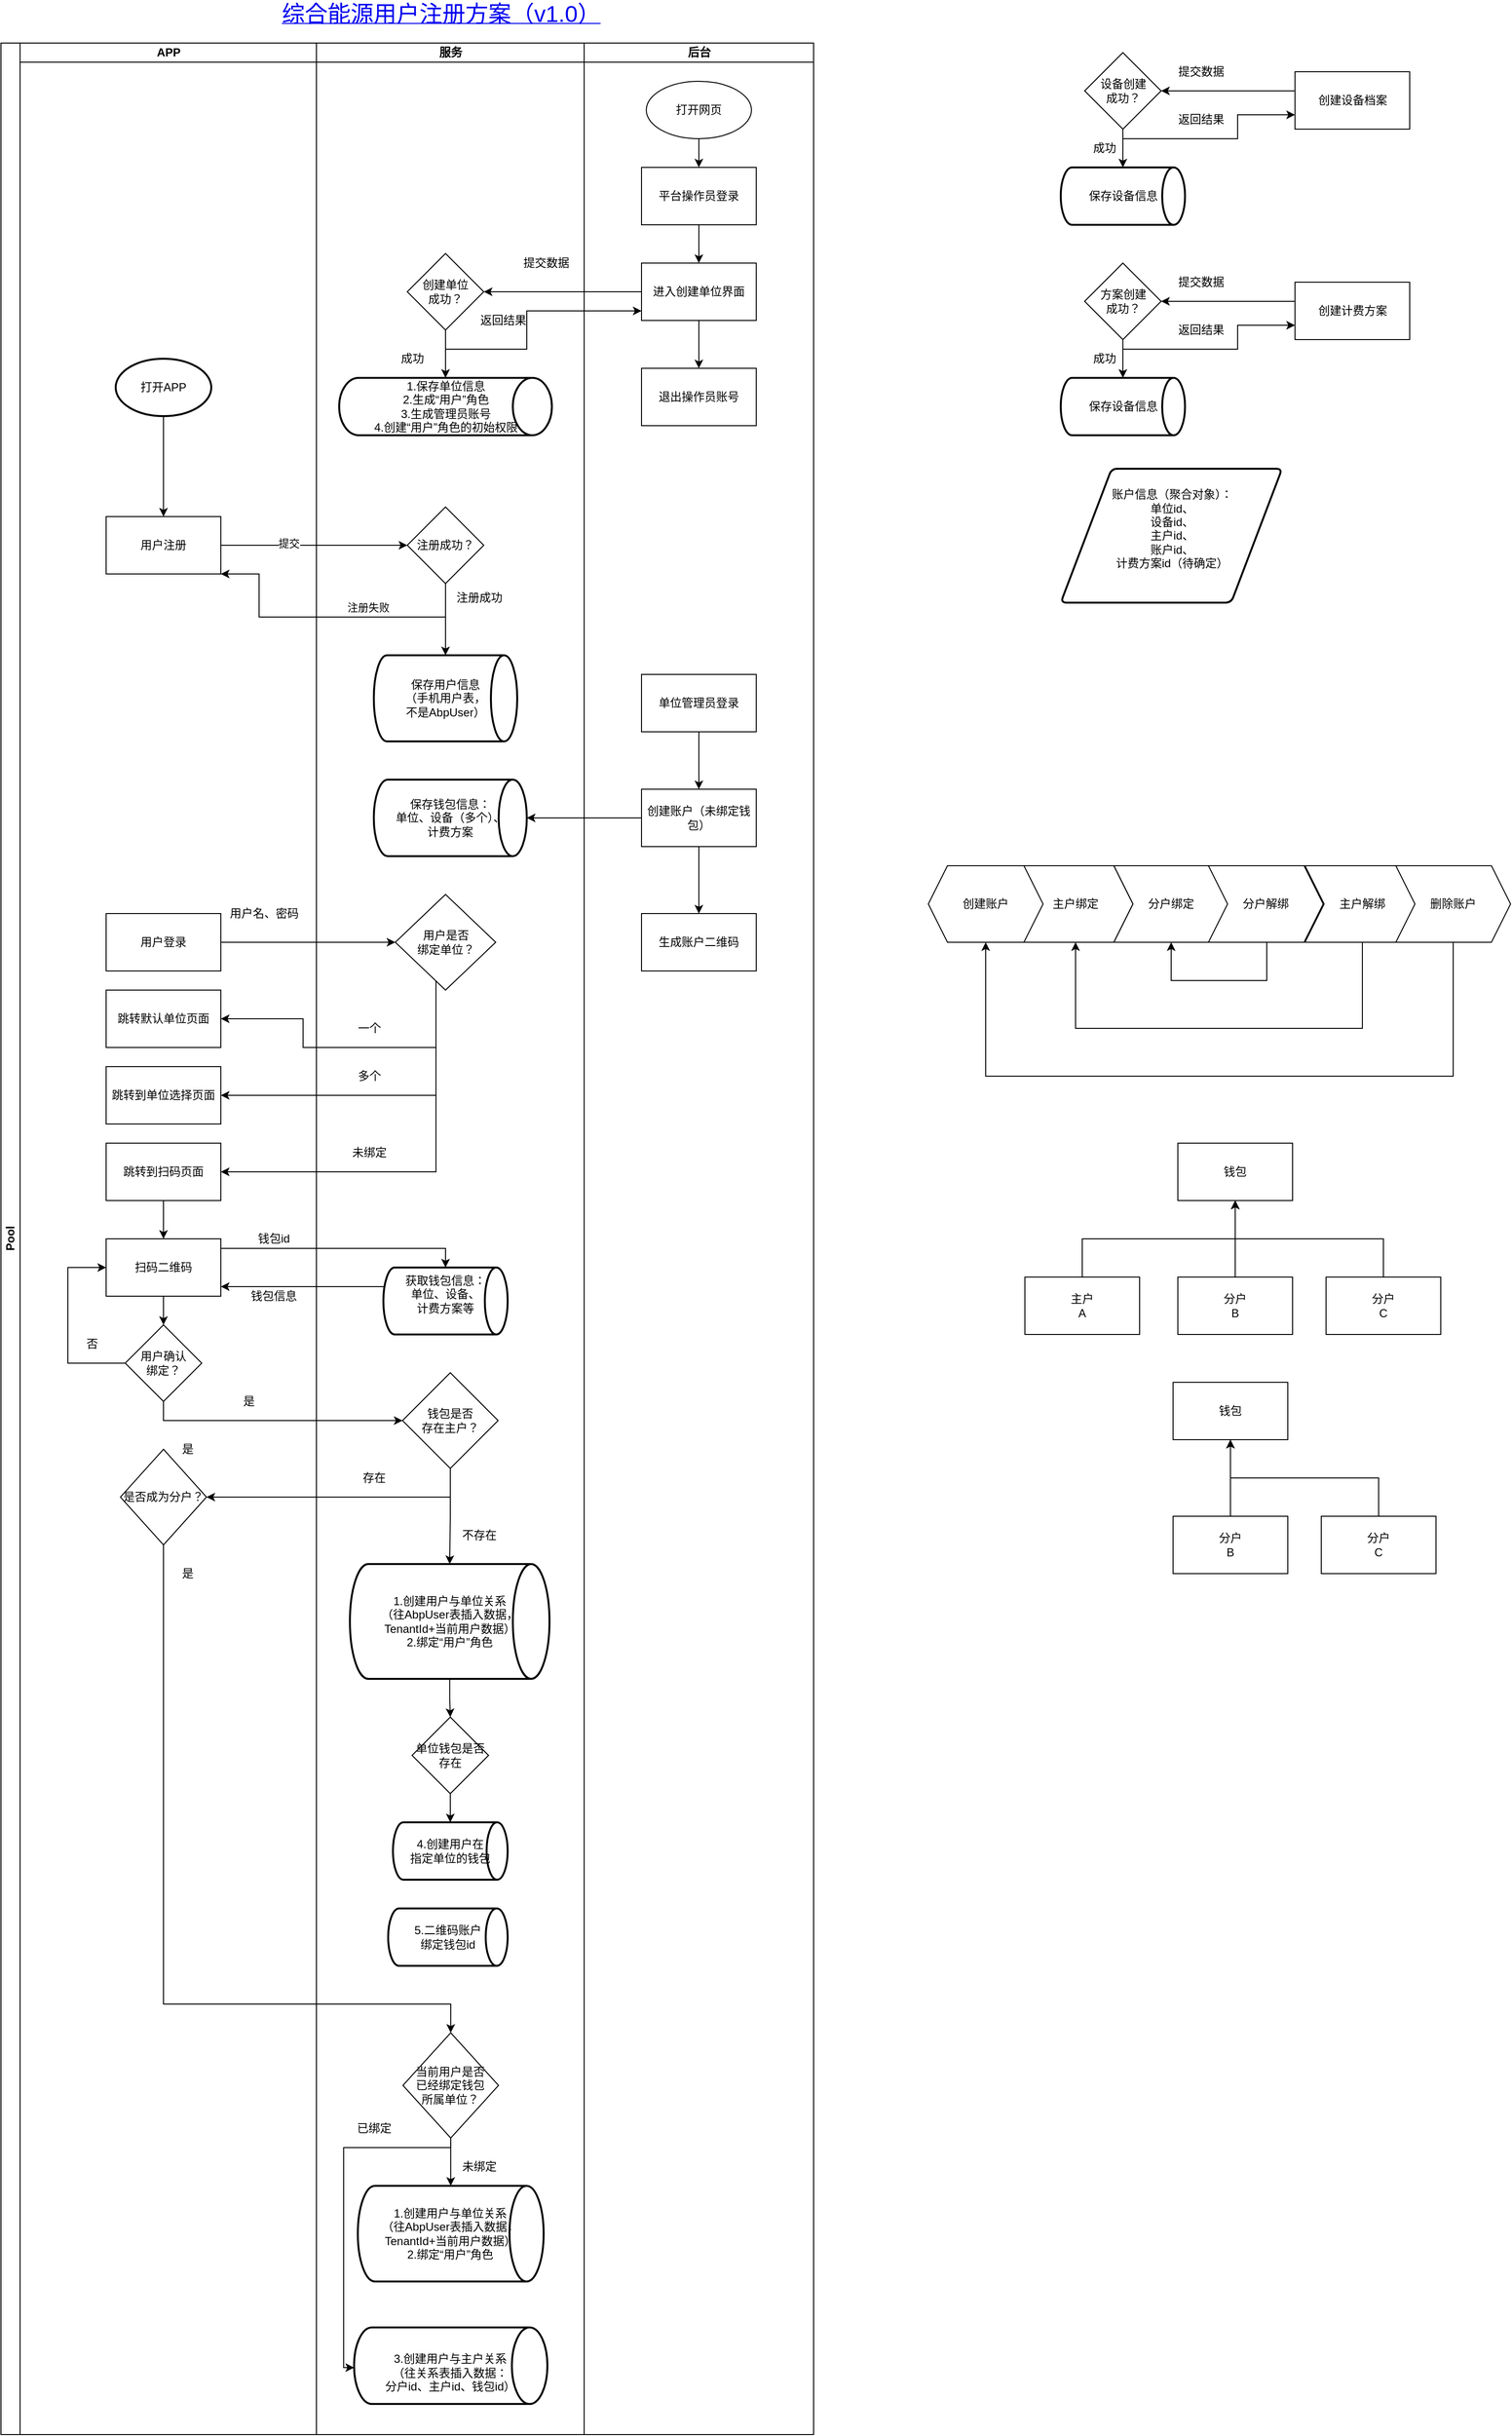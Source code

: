 <mxfile version="14.4.2" type="github" pages="2">
  <diagram id="gUW_gxuXwpB0K3utl5sX" name="Page-1">
    <mxGraphModel dx="1108" dy="482" grid="1" gridSize="10" guides="1" tooltips="1" connect="1" arrows="1" fold="1" page="1" pageScale="1" pageWidth="827" pageHeight="1169" math="0" shadow="0">
      <root>
        <mxCell id="0" />
        <mxCell id="1" parent="0" />
        <mxCell id="UgdYV5Sys4c05eqZEx1u-29" value="Pool" style="swimlane;html=1;childLayout=stackLayout;resizeParent=1;resizeParentMax=0;startSize=20;horizontal=0;horizontalStack=1;" parent="1" vertex="1">
          <mxGeometry x="170" y="70" width="850" height="2500" as="geometry" />
        </mxCell>
        <mxCell id="UgdYV5Sys4c05eqZEx1u-30" value="APP" style="swimlane;html=1;startSize=20;" parent="UgdYV5Sys4c05eqZEx1u-29" vertex="1">
          <mxGeometry x="20" width="310" height="2500" as="geometry" />
        </mxCell>
        <mxCell id="UgdYV5Sys4c05eqZEx1u-51" style="edgeStyle=orthogonalEdgeStyle;rounded=0;orthogonalLoop=1;jettySize=auto;html=1;entryX=0.5;entryY=0;entryDx=0;entryDy=0;" parent="UgdYV5Sys4c05eqZEx1u-30" source="UgdYV5Sys4c05eqZEx1u-35" target="UgdYV5Sys4c05eqZEx1u-41" edge="1">
          <mxGeometry relative="1" as="geometry" />
        </mxCell>
        <mxCell id="UgdYV5Sys4c05eqZEx1u-35" value="打开APP" style="strokeWidth=2;html=1;shape=mxgraph.flowchart.start_1;whiteSpace=wrap;" parent="UgdYV5Sys4c05eqZEx1u-30" vertex="1">
          <mxGeometry x="100" y="330" width="100" height="60" as="geometry" />
        </mxCell>
        <mxCell id="UgdYV5Sys4c05eqZEx1u-41" value="用户注册" style="whiteSpace=wrap;html=1;" parent="UgdYV5Sys4c05eqZEx1u-30" vertex="1">
          <mxGeometry x="90" y="495" width="120" height="60" as="geometry" />
        </mxCell>
        <mxCell id="UgdYV5Sys4c05eqZEx1u-129" value="用户登录" style="whiteSpace=wrap;html=1;" parent="UgdYV5Sys4c05eqZEx1u-30" vertex="1">
          <mxGeometry x="90" y="910" width="120" height="60" as="geometry" />
        </mxCell>
        <mxCell id="UgdYV5Sys4c05eqZEx1u-131" value="跳转默认单位页面" style="whiteSpace=wrap;html=1;" parent="UgdYV5Sys4c05eqZEx1u-30" vertex="1">
          <mxGeometry x="90" y="990" width="120" height="60" as="geometry" />
        </mxCell>
        <mxCell id="UgdYV5Sys4c05eqZEx1u-136" value="用户名、密码" style="text;html=1;align=center;verticalAlign=middle;resizable=0;points=[];autosize=1;" parent="UgdYV5Sys4c05eqZEx1u-30" vertex="1">
          <mxGeometry x="210" y="900" width="90" height="20" as="geometry" />
        </mxCell>
        <mxCell id="87xFtUxxgs9xbds1OP3f-34" style="edgeStyle=orthogonalEdgeStyle;rounded=0;orthogonalLoop=1;jettySize=auto;html=1;" parent="UgdYV5Sys4c05eqZEx1u-30" source="UgdYV5Sys4c05eqZEx1u-137" target="UgdYV5Sys4c05eqZEx1u-144" edge="1">
          <mxGeometry relative="1" as="geometry" />
        </mxCell>
        <mxCell id="UgdYV5Sys4c05eqZEx1u-137" value="跳转到扫码页面" style="whiteSpace=wrap;html=1;" parent="UgdYV5Sys4c05eqZEx1u-30" vertex="1">
          <mxGeometry x="90" y="1150" width="120" height="60" as="geometry" />
        </mxCell>
        <mxCell id="UgdYV5Sys4c05eqZEx1u-141" value="跳转到单位选择页面" style="whiteSpace=wrap;html=1;" parent="UgdYV5Sys4c05eqZEx1u-30" vertex="1">
          <mxGeometry x="90" y="1070" width="120" height="60" as="geometry" />
        </mxCell>
        <mxCell id="UgdYV5Sys4c05eqZEx1u-155" style="edgeStyle=orthogonalEdgeStyle;rounded=0;orthogonalLoop=1;jettySize=auto;html=1;entryX=0.5;entryY=0;entryDx=0;entryDy=0;" parent="UgdYV5Sys4c05eqZEx1u-30" source="UgdYV5Sys4c05eqZEx1u-144" target="UgdYV5Sys4c05eqZEx1u-203" edge="1">
          <mxGeometry relative="1" as="geometry">
            <mxPoint x="150" y="1350" as="targetPoint" />
          </mxGeometry>
        </mxCell>
        <mxCell id="UgdYV5Sys4c05eqZEx1u-144" value="扫码二维码" style="whiteSpace=wrap;html=1;" parent="UgdYV5Sys4c05eqZEx1u-30" vertex="1">
          <mxGeometry x="90" y="1250" width="120" height="60" as="geometry" />
        </mxCell>
        <mxCell id="UgdYV5Sys4c05eqZEx1u-160" value="钱包id" style="text;html=1;align=center;verticalAlign=middle;resizable=0;points=[];autosize=1;" parent="UgdYV5Sys4c05eqZEx1u-30" vertex="1">
          <mxGeometry x="240" y="1240" width="50" height="20" as="geometry" />
        </mxCell>
        <mxCell id="UgdYV5Sys4c05eqZEx1u-212" style="edgeStyle=orthogonalEdgeStyle;rounded=0;orthogonalLoop=1;jettySize=auto;html=1;entryX=0;entryY=0.5;entryDx=0;entryDy=0;" parent="UgdYV5Sys4c05eqZEx1u-30" source="UgdYV5Sys4c05eqZEx1u-203" target="UgdYV5Sys4c05eqZEx1u-144" edge="1">
          <mxGeometry relative="1" as="geometry">
            <Array as="points">
              <mxPoint x="50" y="1380" />
              <mxPoint x="50" y="1280" />
            </Array>
          </mxGeometry>
        </mxCell>
        <mxCell id="UgdYV5Sys4c05eqZEx1u-203" value="&lt;span&gt;用户确认&lt;br&gt;绑定？&lt;/span&gt;" style="rhombus;whiteSpace=wrap;html=1;" parent="UgdYV5Sys4c05eqZEx1u-30" vertex="1">
          <mxGeometry x="110" y="1340" width="80" height="80" as="geometry" />
        </mxCell>
        <mxCell id="UgdYV5Sys4c05eqZEx1u-202" value="是" style="text;html=1;align=center;verticalAlign=middle;resizable=0;points=[];autosize=1;" parent="UgdYV5Sys4c05eqZEx1u-30" vertex="1">
          <mxGeometry x="224" y="1410" width="30" height="20" as="geometry" />
        </mxCell>
        <mxCell id="UgdYV5Sys4c05eqZEx1u-211" value="是" style="text;html=1;align=center;verticalAlign=middle;resizable=0;points=[];autosize=1;" parent="UgdYV5Sys4c05eqZEx1u-30" vertex="1">
          <mxGeometry x="160" y="1460" width="30" height="20" as="geometry" />
        </mxCell>
        <mxCell id="UgdYV5Sys4c05eqZEx1u-161" value="钱包信息" style="text;html=1;align=center;verticalAlign=middle;resizable=0;points=[];autosize=1;" parent="UgdYV5Sys4c05eqZEx1u-30" vertex="1">
          <mxGeometry x="235" y="1300" width="60" height="20" as="geometry" />
        </mxCell>
        <mxCell id="UgdYV5Sys4c05eqZEx1u-213" value="否" style="text;html=1;align=center;verticalAlign=middle;resizable=0;points=[];autosize=1;" parent="UgdYV5Sys4c05eqZEx1u-30" vertex="1">
          <mxGeometry x="60" y="1350" width="30" height="20" as="geometry" />
        </mxCell>
        <mxCell id="87xFtUxxgs9xbds1OP3f-35" value="是否成为分户？" style="rhombus;whiteSpace=wrap;html=1;" parent="UgdYV5Sys4c05eqZEx1u-30" vertex="1">
          <mxGeometry x="105" y="1470" width="90" height="100" as="geometry" />
        </mxCell>
        <mxCell id="87xFtUxxgs9xbds1OP3f-37" value="是" style="text;html=1;align=center;verticalAlign=middle;resizable=0;points=[];autosize=1;" parent="UgdYV5Sys4c05eqZEx1u-30" vertex="1">
          <mxGeometry x="160" y="1590" width="30" height="20" as="geometry" />
        </mxCell>
        <mxCell id="UgdYV5Sys4c05eqZEx1u-53" style="edgeStyle=orthogonalEdgeStyle;rounded=0;orthogonalLoop=1;jettySize=auto;html=1;" parent="UgdYV5Sys4c05eqZEx1u-29" source="UgdYV5Sys4c05eqZEx1u-41" target="UgdYV5Sys4c05eqZEx1u-52" edge="1">
          <mxGeometry relative="1" as="geometry" />
        </mxCell>
        <mxCell id="UgdYV5Sys4c05eqZEx1u-54" value="提交" style="edgeLabel;html=1;align=center;verticalAlign=middle;resizable=0;points=[];" parent="UgdYV5Sys4c05eqZEx1u-53" vertex="1" connectable="0">
          <mxGeometry x="-0.275" y="2" relative="1" as="geometry">
            <mxPoint as="offset" />
          </mxGeometry>
        </mxCell>
        <mxCell id="UgdYV5Sys4c05eqZEx1u-55" style="edgeStyle=orthogonalEdgeStyle;rounded=0;orthogonalLoop=1;jettySize=auto;html=1;exitX=0.5;exitY=1;exitDx=0;exitDy=0;entryX=1;entryY=1;entryDx=0;entryDy=0;" parent="UgdYV5Sys4c05eqZEx1u-29" source="UgdYV5Sys4c05eqZEx1u-52" target="UgdYV5Sys4c05eqZEx1u-41" edge="1">
          <mxGeometry relative="1" as="geometry">
            <mxPoint x="210" y="560" as="targetPoint" />
            <Array as="points">
              <mxPoint x="465" y="600" />
              <mxPoint x="270" y="600" />
              <mxPoint x="270" y="555" />
            </Array>
          </mxGeometry>
        </mxCell>
        <mxCell id="UgdYV5Sys4c05eqZEx1u-56" value="注册失败" style="edgeLabel;html=1;align=center;verticalAlign=middle;resizable=0;points=[];" parent="UgdYV5Sys4c05eqZEx1u-55" vertex="1" connectable="0">
          <mxGeometry x="-0.26" y="3" relative="1" as="geometry">
            <mxPoint y="-13" as="offset" />
          </mxGeometry>
        </mxCell>
        <mxCell id="UgdYV5Sys4c05eqZEx1u-98" style="edgeStyle=orthogonalEdgeStyle;rounded=0;orthogonalLoop=1;jettySize=auto;html=1;entryX=1;entryY=0.5;entryDx=0;entryDy=0;" parent="UgdYV5Sys4c05eqZEx1u-29" source="UgdYV5Sys4c05eqZEx1u-78" target="UgdYV5Sys4c05eqZEx1u-87" edge="1">
          <mxGeometry relative="1" as="geometry" />
        </mxCell>
        <mxCell id="UgdYV5Sys4c05eqZEx1u-100" style="edgeStyle=orthogonalEdgeStyle;rounded=0;orthogonalLoop=1;jettySize=auto;html=1;exitX=0.5;exitY=1;exitDx=0;exitDy=0;" parent="UgdYV5Sys4c05eqZEx1u-29" source="UgdYV5Sys4c05eqZEx1u-87" target="UgdYV5Sys4c05eqZEx1u-78" edge="1">
          <mxGeometry relative="1" as="geometry">
            <Array as="points">
              <mxPoint x="465" y="320" />
              <mxPoint x="550" y="320" />
              <mxPoint x="550" y="280" />
            </Array>
          </mxGeometry>
        </mxCell>
        <mxCell id="UgdYV5Sys4c05eqZEx1u-133" style="edgeStyle=orthogonalEdgeStyle;rounded=0;orthogonalLoop=1;jettySize=auto;html=1;entryX=0;entryY=0.5;entryDx=0;entryDy=0;" parent="UgdYV5Sys4c05eqZEx1u-29" source="UgdYV5Sys4c05eqZEx1u-129" target="UgdYV5Sys4c05eqZEx1u-132" edge="1">
          <mxGeometry relative="1" as="geometry">
            <Array as="points">
              <mxPoint x="360" y="940" />
              <mxPoint x="360" y="940" />
            </Array>
          </mxGeometry>
        </mxCell>
        <mxCell id="UgdYV5Sys4c05eqZEx1u-134" style="edgeStyle=orthogonalEdgeStyle;rounded=0;orthogonalLoop=1;jettySize=auto;html=1;entryX=1;entryY=0.5;entryDx=0;entryDy=0;" parent="UgdYV5Sys4c05eqZEx1u-29" source="UgdYV5Sys4c05eqZEx1u-132" target="UgdYV5Sys4c05eqZEx1u-131" edge="1">
          <mxGeometry relative="1" as="geometry">
            <Array as="points">
              <mxPoint x="455" y="1050" />
              <mxPoint x="316" y="1050" />
              <mxPoint x="316" y="1020" />
            </Array>
          </mxGeometry>
        </mxCell>
        <mxCell id="UgdYV5Sys4c05eqZEx1u-138" style="edgeStyle=orthogonalEdgeStyle;rounded=0;orthogonalLoop=1;jettySize=auto;html=1;entryX=1;entryY=0.5;entryDx=0;entryDy=0;" parent="UgdYV5Sys4c05eqZEx1u-29" source="UgdYV5Sys4c05eqZEx1u-132" target="UgdYV5Sys4c05eqZEx1u-137" edge="1">
          <mxGeometry relative="1" as="geometry">
            <Array as="points">
              <mxPoint x="455" y="1180" />
            </Array>
          </mxGeometry>
        </mxCell>
        <mxCell id="UgdYV5Sys4c05eqZEx1u-142" style="edgeStyle=orthogonalEdgeStyle;rounded=0;orthogonalLoop=1;jettySize=auto;html=1;entryX=1;entryY=0.5;entryDx=0;entryDy=0;" parent="UgdYV5Sys4c05eqZEx1u-29" source="UgdYV5Sys4c05eqZEx1u-132" target="UgdYV5Sys4c05eqZEx1u-141" edge="1">
          <mxGeometry relative="1" as="geometry">
            <Array as="points">
              <mxPoint x="455" y="1100" />
            </Array>
          </mxGeometry>
        </mxCell>
        <mxCell id="UgdYV5Sys4c05eqZEx1u-146" style="edgeStyle=orthogonalEdgeStyle;rounded=0;orthogonalLoop=1;jettySize=auto;html=1;entryX=0;entryY=0.5;entryDx=0;entryDy=0;" parent="UgdYV5Sys4c05eqZEx1u-29" source="UgdYV5Sys4c05eqZEx1u-203" target="UgdYV5Sys4c05eqZEx1u-145" edge="1">
          <mxGeometry relative="1" as="geometry">
            <mxPoint x="230" y="1380" as="sourcePoint" />
            <Array as="points">
              <mxPoint x="170" y="1440" />
            </Array>
          </mxGeometry>
        </mxCell>
        <mxCell id="UgdYV5Sys4c05eqZEx1u-158" style="edgeStyle=orthogonalEdgeStyle;rounded=0;orthogonalLoop=1;jettySize=auto;html=1;" parent="UgdYV5Sys4c05eqZEx1u-29" source="UgdYV5Sys4c05eqZEx1u-144" target="UgdYV5Sys4c05eqZEx1u-180" edge="1">
          <mxGeometry relative="1" as="geometry">
            <mxPoint x="390" y="1270" as="targetPoint" />
            <Array as="points">
              <mxPoint x="465" y="1260" />
            </Array>
          </mxGeometry>
        </mxCell>
        <mxCell id="UgdYV5Sys4c05eqZEx1u-159" style="edgeStyle=orthogonalEdgeStyle;rounded=0;orthogonalLoop=1;jettySize=auto;html=1;exitX=0.016;exitY=0.629;exitDx=0;exitDy=0;exitPerimeter=0;" parent="UgdYV5Sys4c05eqZEx1u-29" source="UgdYV5Sys4c05eqZEx1u-180" target="UgdYV5Sys4c05eqZEx1u-144" edge="1">
          <mxGeometry relative="1" as="geometry">
            <mxPoint x="390" y="1290" as="sourcePoint" />
            <Array as="points">
              <mxPoint x="405" y="1324" />
              <mxPoint x="405" y="1300" />
            </Array>
          </mxGeometry>
        </mxCell>
        <mxCell id="UgdYV5Sys4c05eqZEx1u-209" style="edgeStyle=orthogonalEdgeStyle;rounded=0;orthogonalLoop=1;jettySize=auto;html=1;entryX=1;entryY=0.5;entryDx=0;entryDy=0;" parent="UgdYV5Sys4c05eqZEx1u-29" source="UgdYV5Sys4c05eqZEx1u-145" target="87xFtUxxgs9xbds1OP3f-35" edge="1">
          <mxGeometry relative="1" as="geometry">
            <Array as="points">
              <mxPoint x="470" y="1520" />
            </Array>
            <mxPoint x="230" y="1520" as="targetPoint" />
          </mxGeometry>
        </mxCell>
        <mxCell id="UgdYV5Sys4c05eqZEx1u-32" value="服务" style="swimlane;html=1;startSize=20;" parent="UgdYV5Sys4c05eqZEx1u-29" vertex="1">
          <mxGeometry x="330" width="280" height="2500" as="geometry" />
        </mxCell>
        <mxCell id="UgdYV5Sys4c05eqZEx1u-52" value="注册成功？" style="rhombus;whiteSpace=wrap;html=1;" parent="UgdYV5Sys4c05eqZEx1u-32" vertex="1">
          <mxGeometry x="95" y="485" width="80" height="80" as="geometry" />
        </mxCell>
        <mxCell id="UgdYV5Sys4c05eqZEx1u-60" value="保存用户信息&lt;br&gt;（手机用户表，&lt;br&gt;不是AbpUser）" style="strokeWidth=2;html=1;shape=mxgraph.flowchart.direct_data;whiteSpace=wrap;" parent="UgdYV5Sys4c05eqZEx1u-32" vertex="1">
          <mxGeometry x="60" y="640" width="150" height="90" as="geometry" />
        </mxCell>
        <mxCell id="UgdYV5Sys4c05eqZEx1u-58" value="" style="endArrow=classic;html=1;exitX=0.5;exitY=1;exitDx=0;exitDy=0;entryX=0.5;entryY=0;entryDx=0;entryDy=0;entryPerimeter=0;" parent="UgdYV5Sys4c05eqZEx1u-32" source="UgdYV5Sys4c05eqZEx1u-52" target="UgdYV5Sys4c05eqZEx1u-60" edge="1">
          <mxGeometry width="50" height="50" relative="1" as="geometry">
            <mxPoint x="-50" y="250" as="sourcePoint" />
            <mxPoint x="135" y="370" as="targetPoint" />
          </mxGeometry>
        </mxCell>
        <mxCell id="UgdYV5Sys4c05eqZEx1u-83" value="1.保存单位信息&lt;br&gt;2.生成“用户”角色&lt;br&gt;3.生成管理员账号&lt;br&gt;4.创建“用户”角色的初始权限" style="strokeWidth=2;html=1;shape=mxgraph.flowchart.direct_data;whiteSpace=wrap;" parent="UgdYV5Sys4c05eqZEx1u-32" vertex="1">
          <mxGeometry x="23.75" y="350" width="222.5" height="60" as="geometry" />
        </mxCell>
        <mxCell id="UgdYV5Sys4c05eqZEx1u-96" style="edgeStyle=orthogonalEdgeStyle;rounded=0;orthogonalLoop=1;jettySize=auto;html=1;entryX=0.5;entryY=0;entryDx=0;entryDy=0;entryPerimeter=0;" parent="UgdYV5Sys4c05eqZEx1u-32" source="UgdYV5Sys4c05eqZEx1u-87" target="UgdYV5Sys4c05eqZEx1u-83" edge="1">
          <mxGeometry relative="1" as="geometry" />
        </mxCell>
        <mxCell id="UgdYV5Sys4c05eqZEx1u-87" value="创建单位&lt;br&gt;成功？" style="rhombus;whiteSpace=wrap;html=1;" parent="UgdYV5Sys4c05eqZEx1u-32" vertex="1">
          <mxGeometry x="95" y="220" width="80" height="80" as="geometry" />
        </mxCell>
        <mxCell id="UgdYV5Sys4c05eqZEx1u-97" value="成功" style="text;html=1;align=center;verticalAlign=middle;resizable=0;points=[];autosize=1;" parent="UgdYV5Sys4c05eqZEx1u-32" vertex="1">
          <mxGeometry x="80" y="320" width="40" height="20" as="geometry" />
        </mxCell>
        <mxCell id="UgdYV5Sys4c05eqZEx1u-61" value="注册成功" style="text;html=1;align=center;verticalAlign=middle;resizable=0;points=[];autosize=1;" parent="UgdYV5Sys4c05eqZEx1u-32" vertex="1">
          <mxGeometry x="140" y="570" width="60" height="20" as="geometry" />
        </mxCell>
        <mxCell id="UgdYV5Sys4c05eqZEx1u-101" value="返回结果" style="text;html=1;align=center;verticalAlign=middle;resizable=0;points=[];autosize=1;" parent="UgdYV5Sys4c05eqZEx1u-32" vertex="1">
          <mxGeometry x="165" y="280" width="60" height="20" as="geometry" />
        </mxCell>
        <mxCell id="UgdYV5Sys4c05eqZEx1u-132" value="用户是否&lt;br&gt;绑定单位？" style="rhombus;whiteSpace=wrap;html=1;" parent="UgdYV5Sys4c05eqZEx1u-32" vertex="1">
          <mxGeometry x="82.5" y="890" width="105" height="100" as="geometry" />
        </mxCell>
        <mxCell id="UgdYV5Sys4c05eqZEx1u-135" value="一个" style="text;html=1;align=center;verticalAlign=middle;resizable=0;points=[];autosize=1;" parent="UgdYV5Sys4c05eqZEx1u-32" vertex="1">
          <mxGeometry x="35" y="1020" width="40" height="20" as="geometry" />
        </mxCell>
        <mxCell id="UgdYV5Sys4c05eqZEx1u-139" value="多个" style="text;html=1;align=center;verticalAlign=middle;resizable=0;points=[];autosize=1;" parent="UgdYV5Sys4c05eqZEx1u-32" vertex="1">
          <mxGeometry x="35" y="1070" width="40" height="20" as="geometry" />
        </mxCell>
        <mxCell id="UgdYV5Sys4c05eqZEx1u-140" value="未绑定" style="text;html=1;align=center;verticalAlign=middle;resizable=0;points=[];autosize=1;" parent="UgdYV5Sys4c05eqZEx1u-32" vertex="1">
          <mxGeometry x="30" y="1150" width="50" height="20" as="geometry" />
        </mxCell>
        <mxCell id="87xFtUxxgs9xbds1OP3f-38" style="edgeStyle=orthogonalEdgeStyle;rounded=0;orthogonalLoop=1;jettySize=auto;html=1;entryX=0.5;entryY=0;entryDx=0;entryDy=0;entryPerimeter=0;" parent="UgdYV5Sys4c05eqZEx1u-32" source="UgdYV5Sys4c05eqZEx1u-145" target="UgdYV5Sys4c05eqZEx1u-148" edge="1">
          <mxGeometry relative="1" as="geometry" />
        </mxCell>
        <mxCell id="UgdYV5Sys4c05eqZEx1u-145" value="钱包是否&lt;br&gt;存在主户？" style="rhombus;whiteSpace=wrap;html=1;" parent="UgdYV5Sys4c05eqZEx1u-32" vertex="1">
          <mxGeometry x="90" y="1390" width="100" height="100" as="geometry" />
        </mxCell>
        <mxCell id="b-ZQdXZkgw-ZfgGD9ODn-2" style="edgeStyle=orthogonalEdgeStyle;rounded=0;orthogonalLoop=1;jettySize=auto;html=1;entryX=0.5;entryY=0;entryDx=0;entryDy=0;" edge="1" parent="UgdYV5Sys4c05eqZEx1u-32" source="UgdYV5Sys4c05eqZEx1u-148" target="b-ZQdXZkgw-ZfgGD9ODn-1">
          <mxGeometry relative="1" as="geometry" />
        </mxCell>
        <mxCell id="UgdYV5Sys4c05eqZEx1u-148" value="1.创建用户与单位关系&lt;br&gt;（往AbpUser表插入数据，&lt;br&gt;TenantId+当前用户数据）&lt;br&gt;2.绑定“用户”角色&lt;br&gt;" style="strokeWidth=2;html=1;shape=mxgraph.flowchart.direct_data;whiteSpace=wrap;" parent="UgdYV5Sys4c05eqZEx1u-32" vertex="1">
          <mxGeometry x="35" y="1590" width="208.75" height="120" as="geometry" />
        </mxCell>
        <mxCell id="UgdYV5Sys4c05eqZEx1u-157" value="存在" style="text;html=1;align=center;verticalAlign=middle;resizable=0;points=[];autosize=1;" parent="UgdYV5Sys4c05eqZEx1u-32" vertex="1">
          <mxGeometry x="40" y="1490" width="40" height="20" as="geometry" />
        </mxCell>
        <mxCell id="UgdYV5Sys4c05eqZEx1u-180" value="获取钱包信息：&lt;span&gt;&lt;br&gt;单位、设备、&lt;br&gt;计费方案等&lt;br&gt;&lt;br&gt;&lt;/span&gt;" style="strokeWidth=2;html=1;shape=mxgraph.flowchart.direct_data;whiteSpace=wrap;" parent="UgdYV5Sys4c05eqZEx1u-32" vertex="1">
          <mxGeometry x="70" y="1280" width="130" height="70" as="geometry" />
        </mxCell>
        <mxCell id="UgdYV5Sys4c05eqZEx1u-99" value="提交数据" style="text;html=1;align=center;verticalAlign=middle;resizable=0;points=[];autosize=1;" parent="UgdYV5Sys4c05eqZEx1u-32" vertex="1">
          <mxGeometry x="210" y="220" width="60" height="20" as="geometry" />
        </mxCell>
        <mxCell id="87xFtUxxgs9xbds1OP3f-40" value="&lt;br&gt;3.创建用户与主户关系&lt;br&gt;（往关系表插入数据：&lt;br&gt;分户id、主户id、钱包id）" style="strokeWidth=2;html=1;shape=mxgraph.flowchart.direct_data;whiteSpace=wrap;" parent="UgdYV5Sys4c05eqZEx1u-32" vertex="1">
          <mxGeometry x="39.36" y="2388" width="202.18" height="80" as="geometry" />
        </mxCell>
        <mxCell id="87xFtUxxgs9xbds1OP3f-42" value="保存钱包信息：&lt;br&gt;单位、设备（多个）、&lt;br&gt;计费方案" style="strokeWidth=2;html=1;shape=mxgraph.flowchart.direct_data;whiteSpace=wrap;" parent="UgdYV5Sys4c05eqZEx1u-32" vertex="1">
          <mxGeometry x="60" y="770" width="160" height="80" as="geometry" />
        </mxCell>
        <mxCell id="87xFtUxxgs9xbds1OP3f-46" style="edgeStyle=orthogonalEdgeStyle;rounded=0;orthogonalLoop=1;jettySize=auto;html=1;" parent="UgdYV5Sys4c05eqZEx1u-32" source="87xFtUxxgs9xbds1OP3f-44" target="87xFtUxxgs9xbds1OP3f-45" edge="1">
          <mxGeometry relative="1" as="geometry" />
        </mxCell>
        <mxCell id="87xFtUxxgs9xbds1OP3f-48" style="edgeStyle=orthogonalEdgeStyle;rounded=0;orthogonalLoop=1;jettySize=auto;html=1;entryX=0;entryY=0.5;entryDx=0;entryDy=0;entryPerimeter=0;" parent="UgdYV5Sys4c05eqZEx1u-32" source="87xFtUxxgs9xbds1OP3f-44" edge="1">
          <mxGeometry relative="1" as="geometry">
            <Array as="points">
              <mxPoint x="140.45" y="2200" />
              <mxPoint x="28.45" y="2200" />
              <mxPoint x="28.45" y="2430" />
            </Array>
            <mxPoint x="39.36" y="2430" as="targetPoint" />
          </mxGeometry>
        </mxCell>
        <mxCell id="87xFtUxxgs9xbds1OP3f-44" value="&lt;span&gt;当前用户是否&lt;br&gt;已经绑定钱包&lt;br&gt;所属单位？&lt;/span&gt;" style="rhombus;whiteSpace=wrap;html=1;" parent="UgdYV5Sys4c05eqZEx1u-32" vertex="1">
          <mxGeometry x="90.45" y="2080" width="100" height="110" as="geometry" />
        </mxCell>
        <mxCell id="87xFtUxxgs9xbds1OP3f-45" value="1.创建用户与单位关系&lt;br&gt;（往AbpUser表插入数据，&lt;br&gt;TenantId+当前用户数据）&lt;br&gt;2.绑定“用户”角色&lt;br&gt;" style="strokeWidth=2;html=1;shape=mxgraph.flowchart.direct_data;whiteSpace=wrap;" parent="UgdYV5Sys4c05eqZEx1u-32" vertex="1">
          <mxGeometry x="43.26" y="2240" width="194.37" height="100" as="geometry" />
        </mxCell>
        <mxCell id="87xFtUxxgs9xbds1OP3f-47" value="未绑定" style="text;html=1;align=center;verticalAlign=middle;resizable=0;points=[];autosize=1;" parent="UgdYV5Sys4c05eqZEx1u-32" vertex="1">
          <mxGeometry x="145.45" y="2210" width="50" height="20" as="geometry" />
        </mxCell>
        <mxCell id="b-ZQdXZkgw-ZfgGD9ODn-4" style="edgeStyle=orthogonalEdgeStyle;rounded=0;orthogonalLoop=1;jettySize=auto;html=1;" edge="1" parent="UgdYV5Sys4c05eqZEx1u-32" source="b-ZQdXZkgw-ZfgGD9ODn-1" target="b-ZQdXZkgw-ZfgGD9ODn-3">
          <mxGeometry relative="1" as="geometry" />
        </mxCell>
        <mxCell id="b-ZQdXZkgw-ZfgGD9ODn-1" value="&lt;span&gt;单位钱包是否存在&lt;/span&gt;" style="rhombus;whiteSpace=wrap;html=1;" vertex="1" parent="UgdYV5Sys4c05eqZEx1u-32">
          <mxGeometry x="100" y="1750" width="80" height="80" as="geometry" />
        </mxCell>
        <mxCell id="b-ZQdXZkgw-ZfgGD9ODn-3" value="4.创建用户在&lt;br&gt;指定单位的钱包" style="strokeWidth=2;html=1;shape=mxgraph.flowchart.direct_data;whiteSpace=wrap;" vertex="1" parent="UgdYV5Sys4c05eqZEx1u-32">
          <mxGeometry x="80" y="1860" width="120" height="60" as="geometry" />
        </mxCell>
        <mxCell id="b-ZQdXZkgw-ZfgGD9ODn-5" value="5.二维码账户&lt;br&gt;绑定钱包id" style="strokeWidth=2;html=1;shape=mxgraph.flowchart.direct_data;whiteSpace=wrap;" vertex="1" parent="UgdYV5Sys4c05eqZEx1u-32">
          <mxGeometry x="75" y="1950" width="125" height="60" as="geometry" />
        </mxCell>
        <mxCell id="UgdYV5Sys4c05eqZEx1u-31" value="后台" style="swimlane;html=1;startSize=20;" parent="UgdYV5Sys4c05eqZEx1u-29" vertex="1">
          <mxGeometry x="610" width="240" height="2500" as="geometry" />
        </mxCell>
        <mxCell id="UgdYV5Sys4c05eqZEx1u-80" style="edgeStyle=orthogonalEdgeStyle;rounded=0;orthogonalLoop=1;jettySize=auto;html=1;entryX=0.5;entryY=0;entryDx=0;entryDy=0;" parent="UgdYV5Sys4c05eqZEx1u-31" source="UgdYV5Sys4c05eqZEx1u-77" target="UgdYV5Sys4c05eqZEx1u-78" edge="1">
          <mxGeometry relative="1" as="geometry" />
        </mxCell>
        <mxCell id="UgdYV5Sys4c05eqZEx1u-77" value="平台操作员登录" style="whiteSpace=wrap;html=1;" parent="UgdYV5Sys4c05eqZEx1u-31" vertex="1">
          <mxGeometry x="60" y="130" width="120" height="60" as="geometry" />
        </mxCell>
        <mxCell id="UgdYV5Sys4c05eqZEx1u-107" style="edgeStyle=orthogonalEdgeStyle;rounded=0;orthogonalLoop=1;jettySize=auto;html=1;entryX=0.5;entryY=0;entryDx=0;entryDy=0;" parent="UgdYV5Sys4c05eqZEx1u-31" source="UgdYV5Sys4c05eqZEx1u-78" target="UgdYV5Sys4c05eqZEx1u-106" edge="1">
          <mxGeometry relative="1" as="geometry" />
        </mxCell>
        <mxCell id="UgdYV5Sys4c05eqZEx1u-78" value="进入创建单位界面" style="whiteSpace=wrap;html=1;" parent="UgdYV5Sys4c05eqZEx1u-31" vertex="1">
          <mxGeometry x="60" y="230" width="120" height="60" as="geometry" />
        </mxCell>
        <mxCell id="UgdYV5Sys4c05eqZEx1u-76" value="打开网页" style="ellipse;whiteSpace=wrap;html=1;" parent="UgdYV5Sys4c05eqZEx1u-31" vertex="1">
          <mxGeometry x="65" y="40" width="110" height="60" as="geometry" />
        </mxCell>
        <mxCell id="UgdYV5Sys4c05eqZEx1u-79" style="edgeStyle=orthogonalEdgeStyle;rounded=0;orthogonalLoop=1;jettySize=auto;html=1;entryX=0.5;entryY=0;entryDx=0;entryDy=0;" parent="UgdYV5Sys4c05eqZEx1u-31" source="UgdYV5Sys4c05eqZEx1u-76" target="UgdYV5Sys4c05eqZEx1u-77" edge="1">
          <mxGeometry relative="1" as="geometry" />
        </mxCell>
        <mxCell id="87xFtUxxgs9xbds1OP3f-32" style="edgeStyle=orthogonalEdgeStyle;rounded=0;orthogonalLoop=1;jettySize=auto;html=1;" parent="UgdYV5Sys4c05eqZEx1u-31" source="UgdYV5Sys4c05eqZEx1u-105" target="UgdYV5Sys4c05eqZEx1u-123" edge="1">
          <mxGeometry relative="1" as="geometry" />
        </mxCell>
        <mxCell id="UgdYV5Sys4c05eqZEx1u-105" value="单位管理员登录" style="whiteSpace=wrap;html=1;" parent="UgdYV5Sys4c05eqZEx1u-31" vertex="1">
          <mxGeometry x="60" y="660" width="120" height="60" as="geometry" />
        </mxCell>
        <mxCell id="UgdYV5Sys4c05eqZEx1u-106" value="退出操作员账号" style="whiteSpace=wrap;html=1;" parent="UgdYV5Sys4c05eqZEx1u-31" vertex="1">
          <mxGeometry x="60" y="340" width="120" height="60" as="geometry" />
        </mxCell>
        <mxCell id="87xFtUxxgs9xbds1OP3f-33" style="edgeStyle=orthogonalEdgeStyle;rounded=0;orthogonalLoop=1;jettySize=auto;html=1;entryX=0.5;entryY=0;entryDx=0;entryDy=0;" parent="UgdYV5Sys4c05eqZEx1u-31" source="UgdYV5Sys4c05eqZEx1u-123" target="UgdYV5Sys4c05eqZEx1u-127" edge="1">
          <mxGeometry relative="1" as="geometry" />
        </mxCell>
        <mxCell id="UgdYV5Sys4c05eqZEx1u-123" value="创建账户（未绑定钱包）" style="whiteSpace=wrap;html=1;" parent="UgdYV5Sys4c05eqZEx1u-31" vertex="1">
          <mxGeometry x="60" y="780" width="120" height="60" as="geometry" />
        </mxCell>
        <mxCell id="UgdYV5Sys4c05eqZEx1u-127" value="生成账户二维码" style="whiteSpace=wrap;html=1;" parent="UgdYV5Sys4c05eqZEx1u-31" vertex="1">
          <mxGeometry x="60" y="910" width="120" height="60" as="geometry" />
        </mxCell>
        <mxCell id="87xFtUxxgs9xbds1OP3f-43" style="edgeStyle=orthogonalEdgeStyle;rounded=0;orthogonalLoop=1;jettySize=auto;html=1;entryX=1;entryY=0.5;entryDx=0;entryDy=0;entryPerimeter=0;" parent="UgdYV5Sys4c05eqZEx1u-29" source="UgdYV5Sys4c05eqZEx1u-123" target="87xFtUxxgs9xbds1OP3f-42" edge="1">
          <mxGeometry relative="1" as="geometry" />
        </mxCell>
        <mxCell id="87xFtUxxgs9xbds1OP3f-41" style="edgeStyle=orthogonalEdgeStyle;rounded=0;orthogonalLoop=1;jettySize=auto;html=1;entryX=0.5;entryY=0;entryDx=0;entryDy=0;" parent="UgdYV5Sys4c05eqZEx1u-29" source="87xFtUxxgs9xbds1OP3f-35" target="87xFtUxxgs9xbds1OP3f-44" edge="1">
          <mxGeometry relative="1" as="geometry">
            <mxPoint x="373" y="1790" as="targetPoint" />
            <Array as="points">
              <mxPoint x="170" y="2050" />
              <mxPoint x="471" y="2050" />
            </Array>
          </mxGeometry>
        </mxCell>
        <mxCell id="UgdYV5Sys4c05eqZEx1u-116" style="edgeStyle=orthogonalEdgeStyle;rounded=0;orthogonalLoop=1;jettySize=auto;html=1;entryX=0;entryY=0.75;entryDx=0;entryDy=0;" parent="1" source="UgdYV5Sys4c05eqZEx1u-112" target="UgdYV5Sys4c05eqZEx1u-110" edge="1">
          <mxGeometry relative="1" as="geometry">
            <Array as="points">
              <mxPoint x="1343.5" y="170" />
              <mxPoint x="1463.5" y="170" />
              <mxPoint x="1463.5" y="145" />
            </Array>
          </mxGeometry>
        </mxCell>
        <mxCell id="UgdYV5Sys4c05eqZEx1u-117" style="edgeStyle=orthogonalEdgeStyle;rounded=0;orthogonalLoop=1;jettySize=auto;html=1;entryX=1;entryY=0.5;entryDx=0;entryDy=0;" parent="1" source="UgdYV5Sys4c05eqZEx1u-110" target="UgdYV5Sys4c05eqZEx1u-112" edge="1">
          <mxGeometry relative="1" as="geometry">
            <Array as="points">
              <mxPoint x="1493.5" y="120" />
              <mxPoint x="1493.5" y="120" />
            </Array>
          </mxGeometry>
        </mxCell>
        <mxCell id="UgdYV5Sys4c05eqZEx1u-114" style="edgeStyle=orthogonalEdgeStyle;rounded=0;orthogonalLoop=1;jettySize=auto;html=1;" parent="1" source="UgdYV5Sys4c05eqZEx1u-112" target="UgdYV5Sys4c05eqZEx1u-113" edge="1">
          <mxGeometry relative="1" as="geometry" />
        </mxCell>
        <mxCell id="UgdYV5Sys4c05eqZEx1u-112" value="设备创建&lt;br&gt;成功？" style="rhombus;whiteSpace=wrap;html=1;" parent="1" vertex="1">
          <mxGeometry x="1303.5" y="80" width="80" height="80" as="geometry" />
        </mxCell>
        <mxCell id="UgdYV5Sys4c05eqZEx1u-113" value="保存设备信息" style="strokeWidth=2;html=1;shape=mxgraph.flowchart.direct_data;whiteSpace=wrap;" parent="1" vertex="1">
          <mxGeometry x="1278.5" y="200" width="130" height="60" as="geometry" />
        </mxCell>
        <mxCell id="UgdYV5Sys4c05eqZEx1u-118" value="提交数据" style="text;html=1;align=center;verticalAlign=middle;resizable=0;points=[];autosize=1;" parent="1" vertex="1">
          <mxGeometry x="1394.75" y="90" width="60" height="20" as="geometry" />
        </mxCell>
        <mxCell id="UgdYV5Sys4c05eqZEx1u-119" value="返回结果" style="text;html=1;align=center;verticalAlign=middle;resizable=0;points=[];autosize=1;" parent="1" vertex="1">
          <mxGeometry x="1394.75" y="140" width="60" height="20" as="geometry" />
        </mxCell>
        <mxCell id="UgdYV5Sys4c05eqZEx1u-110" value="创建设备档案" style="whiteSpace=wrap;html=1;" parent="1" vertex="1">
          <mxGeometry x="1523.5" y="100" width="120" height="60" as="geometry" />
        </mxCell>
        <mxCell id="UgdYV5Sys4c05eqZEx1u-120" value="成功" style="text;html=1;align=center;verticalAlign=middle;resizable=0;points=[];autosize=1;" parent="1" vertex="1">
          <mxGeometry x="1303.5" y="170" width="40" height="20" as="geometry" />
        </mxCell>
        <mxCell id="87xFtUxxgs9xbds1OP3f-39" value="不存在" style="text;html=1;align=center;verticalAlign=middle;resizable=0;points=[];autosize=1;" parent="1" vertex="1">
          <mxGeometry x="645" y="1620" width="50" height="20" as="geometry" />
        </mxCell>
        <mxCell id="87xFtUxxgs9xbds1OP3f-49" value="已绑定" style="text;html=1;align=center;verticalAlign=middle;resizable=0;points=[];autosize=1;" parent="1" vertex="1">
          <mxGeometry x="535.45" y="2240" width="50" height="20" as="geometry" />
        </mxCell>
        <mxCell id="87xFtUxxgs9xbds1OP3f-60" style="edgeStyle=orthogonalEdgeStyle;rounded=0;orthogonalLoop=1;jettySize=auto;html=1;entryX=0;entryY=0.75;entryDx=0;entryDy=0;" parent="1" source="87xFtUxxgs9xbds1OP3f-63" target="87xFtUxxgs9xbds1OP3f-67" edge="1">
          <mxGeometry relative="1" as="geometry">
            <Array as="points">
              <mxPoint x="1343.5" y="390" />
              <mxPoint x="1463.5" y="390" />
              <mxPoint x="1463.5" y="365" />
            </Array>
          </mxGeometry>
        </mxCell>
        <mxCell id="87xFtUxxgs9xbds1OP3f-61" style="edgeStyle=orthogonalEdgeStyle;rounded=0;orthogonalLoop=1;jettySize=auto;html=1;entryX=1;entryY=0.5;entryDx=0;entryDy=0;" parent="1" source="87xFtUxxgs9xbds1OP3f-67" target="87xFtUxxgs9xbds1OP3f-63" edge="1">
          <mxGeometry relative="1" as="geometry">
            <Array as="points">
              <mxPoint x="1493.5" y="340" />
              <mxPoint x="1493.5" y="340" />
            </Array>
          </mxGeometry>
        </mxCell>
        <mxCell id="87xFtUxxgs9xbds1OP3f-62" style="edgeStyle=orthogonalEdgeStyle;rounded=0;orthogonalLoop=1;jettySize=auto;html=1;" parent="1" source="87xFtUxxgs9xbds1OP3f-63" target="87xFtUxxgs9xbds1OP3f-64" edge="1">
          <mxGeometry relative="1" as="geometry" />
        </mxCell>
        <mxCell id="87xFtUxxgs9xbds1OP3f-63" value="方案创建&lt;br&gt;成功？" style="rhombus;whiteSpace=wrap;html=1;" parent="1" vertex="1">
          <mxGeometry x="1303.5" y="300" width="80" height="80" as="geometry" />
        </mxCell>
        <mxCell id="87xFtUxxgs9xbds1OP3f-64" value="保存设备信息" style="strokeWidth=2;html=1;shape=mxgraph.flowchart.direct_data;whiteSpace=wrap;" parent="1" vertex="1">
          <mxGeometry x="1278.5" y="420" width="130" height="60" as="geometry" />
        </mxCell>
        <mxCell id="87xFtUxxgs9xbds1OP3f-65" value="提交数据" style="text;html=1;align=center;verticalAlign=middle;resizable=0;points=[];autosize=1;" parent="1" vertex="1">
          <mxGeometry x="1394.75" y="310" width="60" height="20" as="geometry" />
        </mxCell>
        <mxCell id="87xFtUxxgs9xbds1OP3f-66" value="返回结果" style="text;html=1;align=center;verticalAlign=middle;resizable=0;points=[];autosize=1;" parent="1" vertex="1">
          <mxGeometry x="1394.75" y="360" width="60" height="20" as="geometry" />
        </mxCell>
        <mxCell id="87xFtUxxgs9xbds1OP3f-67" value="创建计费方案" style="whiteSpace=wrap;html=1;" parent="1" vertex="1">
          <mxGeometry x="1523.5" y="320" width="120" height="60" as="geometry" />
        </mxCell>
        <mxCell id="87xFtUxxgs9xbds1OP3f-68" value="成功" style="text;html=1;align=center;verticalAlign=middle;resizable=0;points=[];autosize=1;" parent="1" vertex="1">
          <mxGeometry x="1303.5" y="390" width="40" height="20" as="geometry" />
        </mxCell>
        <mxCell id="87xFtUxxgs9xbds1OP3f-75" value="分户绑定" style="shape=step;perimeter=stepPerimeter;whiteSpace=wrap;html=1;fixedSize=1;" parent="1" vertex="1">
          <mxGeometry x="1334" y="930" width="120" height="80" as="geometry" />
        </mxCell>
        <mxCell id="87xFtUxxgs9xbds1OP3f-76" value="主户绑定" style="shape=step;perimeter=stepPerimeter;whiteSpace=wrap;html=1;fixedSize=1;" parent="1" vertex="1">
          <mxGeometry x="1234" y="930" width="120" height="80" as="geometry" />
        </mxCell>
        <mxCell id="87xFtUxxgs9xbds1OP3f-87" style="edgeStyle=orthogonalEdgeStyle;rounded=0;orthogonalLoop=1;jettySize=auto;html=1;entryX=0.5;entryY=1;entryDx=0;entryDy=0;" parent="1" source="87xFtUxxgs9xbds1OP3f-77" target="87xFtUxxgs9xbds1OP3f-76" edge="1">
          <mxGeometry relative="1" as="geometry">
            <Array as="points">
              <mxPoint x="1594" y="1100" />
              <mxPoint x="1294" y="1100" />
            </Array>
          </mxGeometry>
        </mxCell>
        <mxCell id="87xFtUxxgs9xbds1OP3f-77" value="主户解绑" style="shape=step;perimeter=stepPerimeter;whiteSpace=wrap;html=1;fixedSize=1;" parent="1" vertex="1">
          <mxGeometry x="1534" y="930" width="120" height="80" as="geometry" />
        </mxCell>
        <mxCell id="87xFtUxxgs9xbds1OP3f-86" style="edgeStyle=orthogonalEdgeStyle;rounded=0;orthogonalLoop=1;jettySize=auto;html=1;entryX=0.5;entryY=1;entryDx=0;entryDy=0;" parent="1" source="87xFtUxxgs9xbds1OP3f-78" target="87xFtUxxgs9xbds1OP3f-75" edge="1">
          <mxGeometry relative="1" as="geometry">
            <Array as="points">
              <mxPoint x="1494" y="1050" />
              <mxPoint x="1394" y="1050" />
            </Array>
          </mxGeometry>
        </mxCell>
        <mxCell id="87xFtUxxgs9xbds1OP3f-78" value="分户解绑" style="shape=step;perimeter=stepPerimeter;whiteSpace=wrap;html=1;fixedSize=1;" parent="1" vertex="1">
          <mxGeometry x="1433" y="930" width="120" height="80" as="geometry" />
        </mxCell>
        <mxCell id="87xFtUxxgs9xbds1OP3f-80" value="创建账户" style="shape=hexagon;perimeter=hexagonPerimeter2;whiteSpace=wrap;html=1;fixedSize=1;" parent="1" vertex="1">
          <mxGeometry x="1140" y="930" width="120" height="80" as="geometry" />
        </mxCell>
        <mxCell id="87xFtUxxgs9xbds1OP3f-88" style="edgeStyle=orthogonalEdgeStyle;rounded=0;orthogonalLoop=1;jettySize=auto;html=1;entryX=0.5;entryY=1;entryDx=0;entryDy=0;" parent="1" source="87xFtUxxgs9xbds1OP3f-81" target="87xFtUxxgs9xbds1OP3f-80" edge="1">
          <mxGeometry relative="1" as="geometry">
            <Array as="points">
              <mxPoint x="1689" y="1150" />
              <mxPoint x="1200" y="1150" />
            </Array>
          </mxGeometry>
        </mxCell>
        <mxCell id="87xFtUxxgs9xbds1OP3f-81" value="删除账户" style="shape=step;perimeter=stepPerimeter;whiteSpace=wrap;html=1;fixedSize=1;" parent="1" vertex="1">
          <mxGeometry x="1629" y="930" width="120" height="80" as="geometry" />
        </mxCell>
        <mxCell id="87xFtUxxgs9xbds1OP3f-89" value="钱包" style="whiteSpace=wrap;html=1;" parent="1" vertex="1">
          <mxGeometry x="1401" y="1220" width="120" height="60" as="geometry" />
        </mxCell>
        <mxCell id="87xFtUxxgs9xbds1OP3f-94" style="edgeStyle=orthogonalEdgeStyle;rounded=0;orthogonalLoop=1;jettySize=auto;html=1;entryX=0.5;entryY=1;entryDx=0;entryDy=0;" parent="1" source="87xFtUxxgs9xbds1OP3f-90" target="87xFtUxxgs9xbds1OP3f-89" edge="1">
          <mxGeometry relative="1" as="geometry">
            <Array as="points">
              <mxPoint x="1301" y="1320" />
              <mxPoint x="1461" y="1320" />
            </Array>
          </mxGeometry>
        </mxCell>
        <mxCell id="87xFtUxxgs9xbds1OP3f-90" value="主户&lt;br&gt;A" style="whiteSpace=wrap;html=1;" parent="1" vertex="1">
          <mxGeometry x="1241" y="1360" width="120" height="60" as="geometry" />
        </mxCell>
        <mxCell id="87xFtUxxgs9xbds1OP3f-95" style="edgeStyle=orthogonalEdgeStyle;rounded=0;orthogonalLoop=1;jettySize=auto;html=1;entryX=0.5;entryY=1;entryDx=0;entryDy=0;" parent="1" source="87xFtUxxgs9xbds1OP3f-91" target="87xFtUxxgs9xbds1OP3f-89" edge="1">
          <mxGeometry relative="1" as="geometry" />
        </mxCell>
        <mxCell id="87xFtUxxgs9xbds1OP3f-91" value="分户&lt;br&gt;B" style="whiteSpace=wrap;html=1;" parent="1" vertex="1">
          <mxGeometry x="1401" y="1360" width="120" height="60" as="geometry" />
        </mxCell>
        <mxCell id="87xFtUxxgs9xbds1OP3f-96" style="edgeStyle=orthogonalEdgeStyle;rounded=0;orthogonalLoop=1;jettySize=auto;html=1;entryX=0.5;entryY=1;entryDx=0;entryDy=0;" parent="1" source="87xFtUxxgs9xbds1OP3f-92" target="87xFtUxxgs9xbds1OP3f-89" edge="1">
          <mxGeometry relative="1" as="geometry">
            <Array as="points">
              <mxPoint x="1616" y="1320" />
              <mxPoint x="1461" y="1320" />
            </Array>
          </mxGeometry>
        </mxCell>
        <mxCell id="87xFtUxxgs9xbds1OP3f-92" value="分户&lt;br&gt;C" style="whiteSpace=wrap;html=1;" parent="1" vertex="1">
          <mxGeometry x="1556" y="1360" width="120" height="60" as="geometry" />
        </mxCell>
        <mxCell id="87xFtUxxgs9xbds1OP3f-97" value="钱包" style="whiteSpace=wrap;html=1;" parent="1" vertex="1">
          <mxGeometry x="1396" y="1470" width="120" height="60" as="geometry" />
        </mxCell>
        <mxCell id="87xFtUxxgs9xbds1OP3f-100" style="edgeStyle=orthogonalEdgeStyle;rounded=0;orthogonalLoop=1;jettySize=auto;html=1;entryX=0.5;entryY=1;entryDx=0;entryDy=0;" parent="1" source="87xFtUxxgs9xbds1OP3f-101" target="87xFtUxxgs9xbds1OP3f-97" edge="1">
          <mxGeometry relative="1" as="geometry" />
        </mxCell>
        <mxCell id="87xFtUxxgs9xbds1OP3f-101" value="分户&lt;br&gt;B" style="whiteSpace=wrap;html=1;" parent="1" vertex="1">
          <mxGeometry x="1396" y="1610" width="120" height="60" as="geometry" />
        </mxCell>
        <mxCell id="87xFtUxxgs9xbds1OP3f-102" style="edgeStyle=orthogonalEdgeStyle;rounded=0;orthogonalLoop=1;jettySize=auto;html=1;entryX=0.5;entryY=1;entryDx=0;entryDy=0;" parent="1" source="87xFtUxxgs9xbds1OP3f-103" target="87xFtUxxgs9xbds1OP3f-97" edge="1">
          <mxGeometry relative="1" as="geometry">
            <Array as="points">
              <mxPoint x="1611" y="1570" />
              <mxPoint x="1456" y="1570" />
            </Array>
          </mxGeometry>
        </mxCell>
        <mxCell id="87xFtUxxgs9xbds1OP3f-103" value="分户&lt;br&gt;C" style="whiteSpace=wrap;html=1;" parent="1" vertex="1">
          <mxGeometry x="1551" y="1610" width="120" height="60" as="geometry" />
        </mxCell>
        <mxCell id="aW6AQjTK__uvghRcb7WH-1" value="&lt;a class=&quot;js-navigation-open link-gray-dark&quot; title=&quot;综合能源用户注册方案（v1.0）.drawio&quot; href=&quot;https://github.com/54czp/UML/blob/main/%E7%BB%BC%E5%90%88%E8%83%BD%E6%BA%90%E7%94%A8%E6%88%B7%E6%B3%A8%E5%86%8C%E6%96%B9%E6%A1%88%EF%BC%88v1.0%EF%BC%89.drawio&quot; style=&quot;box-sizing: border-box ; background-color: rgb(255 , 255 , 255)&quot;&gt;&lt;font style=&quot;font-size: 24px&quot;&gt;综合能源用户注册方案（v1.0）&lt;/font&gt;&lt;/a&gt;" style="text;html=1;align=center;verticalAlign=middle;resizable=0;points=[];autosize=1;" parent="1" vertex="1">
          <mxGeometry x="455" y="30" width="350" height="20" as="geometry" />
        </mxCell>
        <mxCell id="b-ZQdXZkgw-ZfgGD9ODn-19" value="&lt;span&gt;账户信息（聚合对象）：&lt;br&gt;单位id、&lt;br&gt;设备id、&lt;br&gt;主户id、&lt;br&gt;账户id、&lt;br&gt;计费方案id（待确定）&lt;br&gt;&lt;br&gt;&lt;/span&gt;" style="shape=parallelogram;html=1;strokeWidth=2;perimeter=parallelogramPerimeter;whiteSpace=wrap;rounded=1;arcSize=12;size=0.23;" vertex="1" parent="1">
          <mxGeometry x="1278.5" y="515" width="231.5" height="140" as="geometry" />
        </mxCell>
      </root>
    </mxGraphModel>
  </diagram>
  <diagram id="jNhnjqaaECfKXECmkGS0" name="Page-2">
    <mxGraphModel dx="1108" dy="433" grid="1" gridSize="10" guides="1" tooltips="1" connect="1" arrows="1" fold="1" page="1" pageScale="1" pageWidth="827" pageHeight="1169" math="0" shadow="0">
      <root>
        <mxCell id="m9xMKLLqCsPfs7PHP-6N-0" />
        <mxCell id="m9xMKLLqCsPfs7PHP-6N-1" parent="m9xMKLLqCsPfs7PHP-6N-0" />
        <mxCell id="s-bFfvfui71i_J7R5cKx-0" value="&lt;font style=&quot;font-size: 24px&quot;&gt;实体关系图&lt;/font&gt;" style="text;html=1;align=center;verticalAlign=middle;resizable=0;points=[];autosize=1;" vertex="1" parent="m9xMKLLqCsPfs7PHP-6N-1">
          <mxGeometry x="200" y="40" width="140" height="20" as="geometry" />
        </mxCell>
        <mxCell id="ohJHQoJmDfSmR-yKIUeT-4" value="Table" style="shape=table;startSize=30;container=1;collapsible=1;childLayout=tableLayout;fixedRows=1;rowLines=0;fontStyle=1;align=center;resizeLast=1;" vertex="1" parent="m9xMKLLqCsPfs7PHP-6N-1">
          <mxGeometry x="320" y="110" width="180" height="160" as="geometry" />
        </mxCell>
        <mxCell id="ohJHQoJmDfSmR-yKIUeT-5" value="" style="shape=partialRectangle;collapsible=0;dropTarget=0;pointerEvents=0;fillColor=none;top=0;left=0;bottom=1;right=0;points=[[0,0.5],[1,0.5]];portConstraint=eastwest;" vertex="1" parent="ohJHQoJmDfSmR-yKIUeT-4">
          <mxGeometry y="30" width="180" height="30" as="geometry" />
        </mxCell>
        <mxCell id="ohJHQoJmDfSmR-yKIUeT-6" value="PK" style="shape=partialRectangle;connectable=0;fillColor=none;top=0;left=0;bottom=0;right=0;fontStyle=1;overflow=hidden;" vertex="1" parent="ohJHQoJmDfSmR-yKIUeT-5">
          <mxGeometry width="30" height="30" as="geometry" />
        </mxCell>
        <mxCell id="ohJHQoJmDfSmR-yKIUeT-7" value="UniqueID" style="shape=partialRectangle;connectable=0;fillColor=none;top=0;left=0;bottom=0;right=0;align=left;spacingLeft=6;fontStyle=5;overflow=hidden;" vertex="1" parent="ohJHQoJmDfSmR-yKIUeT-5">
          <mxGeometry x="30" width="150" height="30" as="geometry" />
        </mxCell>
        <mxCell id="ohJHQoJmDfSmR-yKIUeT-8" value="" style="shape=partialRectangle;collapsible=0;dropTarget=0;pointerEvents=0;fillColor=none;top=0;left=0;bottom=0;right=0;points=[[0,0.5],[1,0.5]];portConstraint=eastwest;" vertex="1" parent="ohJHQoJmDfSmR-yKIUeT-4">
          <mxGeometry y="60" width="180" height="30" as="geometry" />
        </mxCell>
        <mxCell id="ohJHQoJmDfSmR-yKIUeT-9" value="" style="shape=partialRectangle;connectable=0;fillColor=none;top=0;left=0;bottom=0;right=0;editable=1;overflow=hidden;" vertex="1" parent="ohJHQoJmDfSmR-yKIUeT-8">
          <mxGeometry width="30" height="30" as="geometry" />
        </mxCell>
        <mxCell id="ohJHQoJmDfSmR-yKIUeT-10" value="Row 1" style="shape=partialRectangle;connectable=0;fillColor=none;top=0;left=0;bottom=0;right=0;align=left;spacingLeft=6;overflow=hidden;" vertex="1" parent="ohJHQoJmDfSmR-yKIUeT-8">
          <mxGeometry x="30" width="150" height="30" as="geometry" />
        </mxCell>
        <mxCell id="ohJHQoJmDfSmR-yKIUeT-11" value="" style="shape=partialRectangle;collapsible=0;dropTarget=0;pointerEvents=0;fillColor=none;top=0;left=0;bottom=0;right=0;points=[[0,0.5],[1,0.5]];portConstraint=eastwest;" vertex="1" parent="ohJHQoJmDfSmR-yKIUeT-4">
          <mxGeometry y="90" width="180" height="30" as="geometry" />
        </mxCell>
        <mxCell id="ohJHQoJmDfSmR-yKIUeT-12" value="" style="shape=partialRectangle;connectable=0;fillColor=none;top=0;left=0;bottom=0;right=0;editable=1;overflow=hidden;" vertex="1" parent="ohJHQoJmDfSmR-yKIUeT-11">
          <mxGeometry width="30" height="30" as="geometry" />
        </mxCell>
        <mxCell id="ohJHQoJmDfSmR-yKIUeT-13" value="Row 2" style="shape=partialRectangle;connectable=0;fillColor=none;top=0;left=0;bottom=0;right=0;align=left;spacingLeft=6;overflow=hidden;" vertex="1" parent="ohJHQoJmDfSmR-yKIUeT-11">
          <mxGeometry x="30" width="150" height="30" as="geometry" />
        </mxCell>
        <mxCell id="ohJHQoJmDfSmR-yKIUeT-14" value="" style="shape=partialRectangle;collapsible=0;dropTarget=0;pointerEvents=0;fillColor=none;top=0;left=0;bottom=0;right=0;points=[[0,0.5],[1,0.5]];portConstraint=eastwest;" vertex="1" parent="ohJHQoJmDfSmR-yKIUeT-4">
          <mxGeometry y="120" width="180" height="30" as="geometry" />
        </mxCell>
        <mxCell id="ohJHQoJmDfSmR-yKIUeT-15" value="" style="shape=partialRectangle;connectable=0;fillColor=none;top=0;left=0;bottom=0;right=0;editable=1;overflow=hidden;" vertex="1" parent="ohJHQoJmDfSmR-yKIUeT-14">
          <mxGeometry width="30" height="30" as="geometry" />
        </mxCell>
        <mxCell id="ohJHQoJmDfSmR-yKIUeT-16" value="Row 3" style="shape=partialRectangle;connectable=0;fillColor=none;top=0;left=0;bottom=0;right=0;align=left;spacingLeft=6;overflow=hidden;" vertex="1" parent="ohJHQoJmDfSmR-yKIUeT-14">
          <mxGeometry x="30" width="150" height="30" as="geometry" />
        </mxCell>
        <mxCell id="ohJHQoJmDfSmR-yKIUeT-17" value="Table" style="shape=table;startSize=30;container=1;collapsible=1;childLayout=tableLayout;fixedRows=1;rowLines=0;fontStyle=1;align=center;resizeLast=1;" vertex="1" parent="m9xMKLLqCsPfs7PHP-6N-1">
          <mxGeometry x="530" y="110" width="180" height="160" as="geometry" />
        </mxCell>
        <mxCell id="ohJHQoJmDfSmR-yKIUeT-18" value="" style="shape=partialRectangle;collapsible=0;dropTarget=0;pointerEvents=0;fillColor=none;top=0;left=0;bottom=0;right=0;points=[[0,0.5],[1,0.5]];portConstraint=eastwest;" vertex="1" parent="ohJHQoJmDfSmR-yKIUeT-17">
          <mxGeometry y="30" width="180" height="30" as="geometry" />
        </mxCell>
        <mxCell id="ohJHQoJmDfSmR-yKIUeT-19" value="PK,FK1" style="shape=partialRectangle;connectable=0;fillColor=none;top=0;left=0;bottom=0;right=0;fontStyle=1;overflow=hidden;" vertex="1" parent="ohJHQoJmDfSmR-yKIUeT-18">
          <mxGeometry width="60" height="30" as="geometry" />
        </mxCell>
        <mxCell id="ohJHQoJmDfSmR-yKIUeT-20" value="Row 1" style="shape=partialRectangle;connectable=0;fillColor=none;top=0;left=0;bottom=0;right=0;align=left;spacingLeft=6;fontStyle=5;overflow=hidden;" vertex="1" parent="ohJHQoJmDfSmR-yKIUeT-18">
          <mxGeometry x="60" width="120" height="30" as="geometry" />
        </mxCell>
        <mxCell id="ohJHQoJmDfSmR-yKIUeT-21" value="" style="shape=partialRectangle;collapsible=0;dropTarget=0;pointerEvents=0;fillColor=none;top=0;left=0;bottom=1;right=0;points=[[0,0.5],[1,0.5]];portConstraint=eastwest;" vertex="1" parent="ohJHQoJmDfSmR-yKIUeT-17">
          <mxGeometry y="60" width="180" height="30" as="geometry" />
        </mxCell>
        <mxCell id="ohJHQoJmDfSmR-yKIUeT-22" value="PK,FK2" style="shape=partialRectangle;connectable=0;fillColor=none;top=0;left=0;bottom=0;right=0;fontStyle=1;overflow=hidden;" vertex="1" parent="ohJHQoJmDfSmR-yKIUeT-21">
          <mxGeometry width="60" height="30" as="geometry" />
        </mxCell>
        <mxCell id="ohJHQoJmDfSmR-yKIUeT-23" value="Row 2" style="shape=partialRectangle;connectable=0;fillColor=none;top=0;left=0;bottom=0;right=0;align=left;spacingLeft=6;fontStyle=5;overflow=hidden;" vertex="1" parent="ohJHQoJmDfSmR-yKIUeT-21">
          <mxGeometry x="60" width="120" height="30" as="geometry" />
        </mxCell>
        <mxCell id="ohJHQoJmDfSmR-yKIUeT-24" value="" style="shape=partialRectangle;collapsible=0;dropTarget=0;pointerEvents=0;fillColor=none;top=0;left=0;bottom=0;right=0;points=[[0,0.5],[1,0.5]];portConstraint=eastwest;" vertex="1" parent="ohJHQoJmDfSmR-yKIUeT-17">
          <mxGeometry y="90" width="180" height="30" as="geometry" />
        </mxCell>
        <mxCell id="ohJHQoJmDfSmR-yKIUeT-25" value="" style="shape=partialRectangle;connectable=0;fillColor=none;top=0;left=0;bottom=0;right=0;editable=1;overflow=hidden;" vertex="1" parent="ohJHQoJmDfSmR-yKIUeT-24">
          <mxGeometry width="60" height="30" as="geometry" />
        </mxCell>
        <mxCell id="ohJHQoJmDfSmR-yKIUeT-26" value="Row 3" style="shape=partialRectangle;connectable=0;fillColor=none;top=0;left=0;bottom=0;right=0;align=left;spacingLeft=6;overflow=hidden;" vertex="1" parent="ohJHQoJmDfSmR-yKIUeT-24">
          <mxGeometry x="60" width="120" height="30" as="geometry" />
        </mxCell>
        <mxCell id="ohJHQoJmDfSmR-yKIUeT-27" value="" style="shape=partialRectangle;collapsible=0;dropTarget=0;pointerEvents=0;fillColor=none;top=0;left=0;bottom=0;right=0;points=[[0,0.5],[1,0.5]];portConstraint=eastwest;" vertex="1" parent="ohJHQoJmDfSmR-yKIUeT-17">
          <mxGeometry y="120" width="180" height="30" as="geometry" />
        </mxCell>
        <mxCell id="ohJHQoJmDfSmR-yKIUeT-28" value="" style="shape=partialRectangle;connectable=0;fillColor=none;top=0;left=0;bottom=0;right=0;editable=1;overflow=hidden;" vertex="1" parent="ohJHQoJmDfSmR-yKIUeT-27">
          <mxGeometry width="60" height="30" as="geometry" />
        </mxCell>
        <mxCell id="ohJHQoJmDfSmR-yKIUeT-29" value="Row 4" style="shape=partialRectangle;connectable=0;fillColor=none;top=0;left=0;bottom=0;right=0;align=left;spacingLeft=6;overflow=hidden;" vertex="1" parent="ohJHQoJmDfSmR-yKIUeT-27">
          <mxGeometry x="60" width="120" height="30" as="geometry" />
        </mxCell>
        <mxCell id="ohJHQoJmDfSmR-yKIUeT-30" value="Entity" style="swimlane;childLayout=stackLayout;horizontal=1;startSize=30;horizontalStack=0;rounded=1;fontSize=14;fontStyle=0;strokeWidth=2;resizeParent=0;resizeLast=1;shadow=0;dashed=0;align=center;" vertex="1" parent="m9xMKLLqCsPfs7PHP-6N-1">
          <mxGeometry x="320" y="340" width="160" height="120" as="geometry" />
        </mxCell>
        <mxCell id="ohJHQoJmDfSmR-yKIUeT-31" value="+Attribute1&#xa;+Attribute2&#xa;+Attribute3" style="align=left;strokeColor=none;fillColor=none;spacingLeft=4;fontSize=12;verticalAlign=top;resizable=0;rotatable=0;part=1;" vertex="1" parent="ohJHQoJmDfSmR-yKIUeT-30">
          <mxGeometry y="30" width="160" height="90" as="geometry" />
        </mxCell>
        <mxCell id="ohJHQoJmDfSmR-yKIUeT-32" value="Associative&#xa;Entity" style="shape=associativeEntity;whiteSpace=wrap;html=1;align=center;" vertex="1" parent="m9xMKLLqCsPfs7PHP-6N-1">
          <mxGeometry x="510" y="370" width="140" height="60" as="geometry" />
        </mxCell>
        <mxCell id="ohJHQoJmDfSmR-yKIUeT-33" value="Object" style="html=1;" vertex="1" parent="m9xMKLLqCsPfs7PHP-6N-1">
          <mxGeometry x="190" y="550" width="110" height="50" as="geometry" />
        </mxCell>
        <mxCell id="ohJHQoJmDfSmR-yKIUeT-34" value="&amp;laquo;interface&amp;raquo;&lt;br&gt;&lt;b&gt;Name&lt;/b&gt;" style="html=1;" vertex="1" parent="m9xMKLLqCsPfs7PHP-6N-1">
          <mxGeometry x="345" y="550" width="110" height="50" as="geometry" />
        </mxCell>
        <mxCell id="ohJHQoJmDfSmR-yKIUeT-35" value="Classname" style="swimlane;fontStyle=1;align=center;verticalAlign=top;childLayout=stackLayout;horizontal=1;startSize=26;horizontalStack=0;resizeParent=1;resizeParentMax=0;resizeLast=0;collapsible=1;marginBottom=0;" vertex="1" parent="m9xMKLLqCsPfs7PHP-6N-1">
          <mxGeometry x="520" y="532" width="160" height="86" as="geometry" />
        </mxCell>
        <mxCell id="ohJHQoJmDfSmR-yKIUeT-36" value="+ field: type" style="text;strokeColor=none;fillColor=none;align=left;verticalAlign=top;spacingLeft=4;spacingRight=4;overflow=hidden;rotatable=0;points=[[0,0.5],[1,0.5]];portConstraint=eastwest;" vertex="1" parent="ohJHQoJmDfSmR-yKIUeT-35">
          <mxGeometry y="26" width="160" height="26" as="geometry" />
        </mxCell>
        <mxCell id="ohJHQoJmDfSmR-yKIUeT-37" value="" style="line;strokeWidth=1;fillColor=none;align=left;verticalAlign=middle;spacingTop=-1;spacingLeft=3;spacingRight=3;rotatable=0;labelPosition=right;points=[];portConstraint=eastwest;" vertex="1" parent="ohJHQoJmDfSmR-yKIUeT-35">
          <mxGeometry y="52" width="160" height="8" as="geometry" />
        </mxCell>
        <mxCell id="ohJHQoJmDfSmR-yKIUeT-38" value="+ method(type): type" style="text;strokeColor=none;fillColor=none;align=left;verticalAlign=top;spacingLeft=4;spacingRight=4;overflow=hidden;rotatable=0;points=[[0,0.5],[1,0.5]];portConstraint=eastwest;" vertex="1" parent="ohJHQoJmDfSmR-yKIUeT-35">
          <mxGeometry y="60" width="160" height="26" as="geometry" />
        </mxCell>
        <mxCell id="ohJHQoJmDfSmR-yKIUeT-39" value="Classname" style="swimlane;fontStyle=0;childLayout=stackLayout;horizontal=1;startSize=26;fillColor=none;horizontalStack=0;resizeParent=1;resizeParentMax=0;resizeLast=0;collapsible=1;marginBottom=0;" vertex="1" parent="m9xMKLLqCsPfs7PHP-6N-1">
          <mxGeometry x="740" y="523" width="140" height="104" as="geometry" />
        </mxCell>
        <mxCell id="ohJHQoJmDfSmR-yKIUeT-40" value="+ field: type" style="text;strokeColor=none;fillColor=none;align=left;verticalAlign=top;spacingLeft=4;spacingRight=4;overflow=hidden;rotatable=0;points=[[0,0.5],[1,0.5]];portConstraint=eastwest;" vertex="1" parent="ohJHQoJmDfSmR-yKIUeT-39">
          <mxGeometry y="26" width="140" height="26" as="geometry" />
        </mxCell>
        <mxCell id="ohJHQoJmDfSmR-yKIUeT-41" value="+ field: type" style="text;strokeColor=none;fillColor=none;align=left;verticalAlign=top;spacingLeft=4;spacingRight=4;overflow=hidden;rotatable=0;points=[[0,0.5],[1,0.5]];portConstraint=eastwest;" vertex="1" parent="ohJHQoJmDfSmR-yKIUeT-39">
          <mxGeometry y="52" width="140" height="26" as="geometry" />
        </mxCell>
        <mxCell id="ohJHQoJmDfSmR-yKIUeT-42" value="+ field: type" style="text;strokeColor=none;fillColor=none;align=left;verticalAlign=top;spacingLeft=4;spacingRight=4;overflow=hidden;rotatable=0;points=[[0,0.5],[1,0.5]];portConstraint=eastwest;" vertex="1" parent="ohJHQoJmDfSmR-yKIUeT-39">
          <mxGeometry y="78" width="140" height="26" as="geometry" />
        </mxCell>
        <mxCell id="ohJHQoJmDfSmR-yKIUeT-43" value="&lt;p style=&quot;margin:0px;margin-top:4px;text-align:center;text-decoration:underline;&quot;&gt;&lt;b&gt;Object:Type&lt;/b&gt;&lt;/p&gt;&lt;hr/&gt;&lt;p style=&quot;margin:0px;margin-left:8px;&quot;&gt;field1 = value1&lt;br/&gt;field2 = value2&lt;br&gt;field3 = value3&lt;/p&gt;" style="verticalAlign=top;align=left;overflow=fill;fontSize=12;fontFamily=Helvetica;html=1;" vertex="1" parent="m9xMKLLqCsPfs7PHP-6N-1">
          <mxGeometry x="165" y="640" width="160" height="90" as="geometry" />
        </mxCell>
        <mxCell id="ohJHQoJmDfSmR-yKIUeT-44" value="Actor" style="shape=umlActor;verticalLabelPosition=bottom;verticalAlign=top;html=1;" vertex="1" parent="m9xMKLLqCsPfs7PHP-6N-1">
          <mxGeometry x="400" y="660" width="30" height="60" as="geometry" />
        </mxCell>
        <mxCell id="ohJHQoJmDfSmR-yKIUeT-45" value="Use Case" style="ellipse;whiteSpace=wrap;html=1;" vertex="1" parent="m9xMKLLqCsPfs7PHP-6N-1">
          <mxGeometry x="510" y="660" width="140" height="70" as="geometry" />
        </mxCell>
      </root>
    </mxGraphModel>
  </diagram>
</mxfile>
